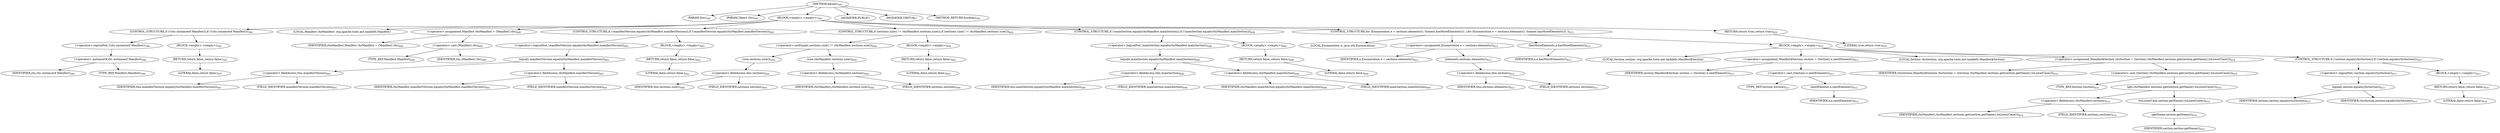 digraph "equals" {  
"1497" [label = <(METHOD,equals)<SUB>595</SUB>> ]
"1498" [label = <(PARAM,this)<SUB>595</SUB>> ]
"1499" [label = <(PARAM,Object rhs)<SUB>595</SUB>> ]
"1500" [label = <(BLOCK,&lt;empty&gt;,&lt;empty&gt;)<SUB>595</SUB>> ]
"1501" [label = <(CONTROL_STRUCTURE,if (!(rhs instanceof Manifest)),if (!(rhs instanceof Manifest)))<SUB>596</SUB>> ]
"1502" [label = <(&lt;operator&gt;.logicalNot,!(rhs instanceof Manifest))<SUB>596</SUB>> ]
"1503" [label = <(&lt;operator&gt;.instanceOf,rhs instanceof Manifest)<SUB>596</SUB>> ]
"1504" [label = <(IDENTIFIER,rhs,rhs instanceof Manifest)<SUB>596</SUB>> ]
"1505" [label = <(TYPE_REF,Manifest,Manifest)<SUB>596</SUB>> ]
"1506" [label = <(BLOCK,&lt;empty&gt;,&lt;empty&gt;)<SUB>596</SUB>> ]
"1507" [label = <(RETURN,return false;,return false;)<SUB>597</SUB>> ]
"1508" [label = <(LITERAL,false,return false;)<SUB>597</SUB>> ]
"1509" [label = <(LOCAL,Manifest rhsManifest: org.apache.tools.ant.taskdefs.Manifest)> ]
"1510" [label = <(&lt;operator&gt;.assignment,Manifest rhsManifest = (Manifest) rhs)<SUB>600</SUB>> ]
"1511" [label = <(IDENTIFIER,rhsManifest,Manifest rhsManifest = (Manifest) rhs)<SUB>600</SUB>> ]
"1512" [label = <(&lt;operator&gt;.cast,(Manifest) rhs)<SUB>600</SUB>> ]
"1513" [label = <(TYPE_REF,Manifest,Manifest)<SUB>600</SUB>> ]
"1514" [label = <(IDENTIFIER,rhs,(Manifest) rhs)<SUB>600</SUB>> ]
"1515" [label = <(CONTROL_STRUCTURE,if (!manifestVersion.equals(rhsManifest.manifestVersion)),if (!manifestVersion.equals(rhsManifest.manifestVersion)))<SUB>601</SUB>> ]
"1516" [label = <(&lt;operator&gt;.logicalNot,!manifestVersion.equals(rhsManifest.manifestVersion))<SUB>601</SUB>> ]
"1517" [label = <(equals,manifestVersion.equals(rhsManifest.manifestVersion))<SUB>601</SUB>> ]
"1518" [label = <(&lt;operator&gt;.fieldAccess,this.manifestVersion)<SUB>601</SUB>> ]
"1519" [label = <(IDENTIFIER,this,manifestVersion.equals(rhsManifest.manifestVersion))<SUB>601</SUB>> ]
"1520" [label = <(FIELD_IDENTIFIER,manifestVersion,manifestVersion)<SUB>601</SUB>> ]
"1521" [label = <(&lt;operator&gt;.fieldAccess,rhsManifest.manifestVersion)<SUB>601</SUB>> ]
"1522" [label = <(IDENTIFIER,rhsManifest,manifestVersion.equals(rhsManifest.manifestVersion))<SUB>601</SUB>> ]
"1523" [label = <(FIELD_IDENTIFIER,manifestVersion,manifestVersion)<SUB>601</SUB>> ]
"1524" [label = <(BLOCK,&lt;empty&gt;,&lt;empty&gt;)<SUB>601</SUB>> ]
"1525" [label = <(RETURN,return false;,return false;)<SUB>602</SUB>> ]
"1526" [label = <(LITERAL,false,return false;)<SUB>602</SUB>> ]
"1527" [label = <(CONTROL_STRUCTURE,if (sections.size() != rhsManifest.sections.size()),if (sections.size() != rhsManifest.sections.size()))<SUB>604</SUB>> ]
"1528" [label = <(&lt;operator&gt;.notEquals,sections.size() != rhsManifest.sections.size())<SUB>604</SUB>> ]
"1529" [label = <(size,sections.size())<SUB>604</SUB>> ]
"1530" [label = <(&lt;operator&gt;.fieldAccess,this.sections)<SUB>604</SUB>> ]
"1531" [label = <(IDENTIFIER,this,sections.size())<SUB>604</SUB>> ]
"1532" [label = <(FIELD_IDENTIFIER,sections,sections)<SUB>604</SUB>> ]
"1533" [label = <(size,rhsManifest.sections.size())<SUB>604</SUB>> ]
"1534" [label = <(&lt;operator&gt;.fieldAccess,rhsManifest.sections)<SUB>604</SUB>> ]
"1535" [label = <(IDENTIFIER,rhsManifest,rhsManifest.sections.size())<SUB>604</SUB>> ]
"1536" [label = <(FIELD_IDENTIFIER,sections,sections)<SUB>604</SUB>> ]
"1537" [label = <(BLOCK,&lt;empty&gt;,&lt;empty&gt;)<SUB>604</SUB>> ]
"1538" [label = <(RETURN,return false;,return false;)<SUB>605</SUB>> ]
"1539" [label = <(LITERAL,false,return false;)<SUB>605</SUB>> ]
"1540" [label = <(CONTROL_STRUCTURE,if (!mainSection.equals(rhsManifest.mainSection)),if (!mainSection.equals(rhsManifest.mainSection)))<SUB>608</SUB>> ]
"1541" [label = <(&lt;operator&gt;.logicalNot,!mainSection.equals(rhsManifest.mainSection))<SUB>608</SUB>> ]
"1542" [label = <(equals,mainSection.equals(rhsManifest.mainSection))<SUB>608</SUB>> ]
"1543" [label = <(&lt;operator&gt;.fieldAccess,this.mainSection)<SUB>608</SUB>> ]
"1544" [label = <(IDENTIFIER,this,mainSection.equals(rhsManifest.mainSection))<SUB>608</SUB>> ]
"1545" [label = <(FIELD_IDENTIFIER,mainSection,mainSection)<SUB>608</SUB>> ]
"1546" [label = <(&lt;operator&gt;.fieldAccess,rhsManifest.mainSection)<SUB>608</SUB>> ]
"1547" [label = <(IDENTIFIER,rhsManifest,mainSection.equals(rhsManifest.mainSection))<SUB>608</SUB>> ]
"1548" [label = <(FIELD_IDENTIFIER,mainSection,mainSection)<SUB>608</SUB>> ]
"1549" [label = <(BLOCK,&lt;empty&gt;,&lt;empty&gt;)<SUB>608</SUB>> ]
"1550" [label = <(RETURN,return false;,return false;)<SUB>609</SUB>> ]
"1551" [label = <(LITERAL,false,return false;)<SUB>609</SUB>> ]
"1552" [label = <(CONTROL_STRUCTURE,for (Enumeration e = sections.elements(); Some(e.hasMoreElements()); ),for (Enumeration e = sections.elements(); Some(e.hasMoreElements()); ))<SUB>612</SUB>> ]
"1553" [label = <(LOCAL,Enumeration e: java.util.Enumeration)> ]
"1554" [label = <(&lt;operator&gt;.assignment,Enumeration e = sections.elements())<SUB>612</SUB>> ]
"1555" [label = <(IDENTIFIER,e,Enumeration e = sections.elements())<SUB>612</SUB>> ]
"1556" [label = <(elements,sections.elements())<SUB>612</SUB>> ]
"1557" [label = <(&lt;operator&gt;.fieldAccess,this.sections)<SUB>612</SUB>> ]
"1558" [label = <(IDENTIFIER,this,sections.elements())<SUB>612</SUB>> ]
"1559" [label = <(FIELD_IDENTIFIER,sections,sections)<SUB>612</SUB>> ]
"1560" [label = <(hasMoreElements,e.hasMoreElements())<SUB>612</SUB>> ]
"1561" [label = <(IDENTIFIER,e,e.hasMoreElements())<SUB>612</SUB>> ]
"1562" [label = <(BLOCK,&lt;empty&gt;,&lt;empty&gt;)<SUB>612</SUB>> ]
"1563" [label = <(LOCAL,Section section: org.apache.tools.ant.taskdefs.Manifest$Section)> ]
"1564" [label = <(&lt;operator&gt;.assignment,Manifest$Section section = (Section) e.nextElement())<SUB>613</SUB>> ]
"1565" [label = <(IDENTIFIER,section,Manifest$Section section = (Section) e.nextElement())<SUB>613</SUB>> ]
"1566" [label = <(&lt;operator&gt;.cast,(Section) e.nextElement())<SUB>613</SUB>> ]
"1567" [label = <(TYPE_REF,Section,Section)<SUB>613</SUB>> ]
"1568" [label = <(nextElement,e.nextElement())<SUB>613</SUB>> ]
"1569" [label = <(IDENTIFIER,e,e.nextElement())<SUB>613</SUB>> ]
"1570" [label = <(LOCAL,Section rhsSection: org.apache.tools.ant.taskdefs.Manifest$Section)> ]
"1571" [label = <(&lt;operator&gt;.assignment,Manifest$Section rhsSection = (Section) rhsManifest.sections.get(section.getName().toLowerCase()))<SUB>614</SUB>> ]
"1572" [label = <(IDENTIFIER,rhsSection,Manifest$Section rhsSection = (Section) rhsManifest.sections.get(section.getName().toLowerCase()))<SUB>614</SUB>> ]
"1573" [label = <(&lt;operator&gt;.cast,(Section) rhsManifest.sections.get(section.getName().toLowerCase()))<SUB>614</SUB>> ]
"1574" [label = <(TYPE_REF,Section,Section)<SUB>614</SUB>> ]
"1575" [label = <(get,rhsManifest.sections.get(section.getName().toLowerCase()))<SUB>614</SUB>> ]
"1576" [label = <(&lt;operator&gt;.fieldAccess,rhsManifest.sections)<SUB>614</SUB>> ]
"1577" [label = <(IDENTIFIER,rhsManifest,rhsManifest.sections.get(section.getName().toLowerCase()))<SUB>614</SUB>> ]
"1578" [label = <(FIELD_IDENTIFIER,sections,sections)<SUB>614</SUB>> ]
"1579" [label = <(toLowerCase,section.getName().toLowerCase())<SUB>614</SUB>> ]
"1580" [label = <(getName,section.getName())<SUB>614</SUB>> ]
"1581" [label = <(IDENTIFIER,section,section.getName())<SUB>614</SUB>> ]
"1582" [label = <(CONTROL_STRUCTURE,if (!section.equals(rhsSection)),if (!section.equals(rhsSection)))<SUB>615</SUB>> ]
"1583" [label = <(&lt;operator&gt;.logicalNot,!section.equals(rhsSection))<SUB>615</SUB>> ]
"1584" [label = <(equals,section.equals(rhsSection))<SUB>615</SUB>> ]
"1585" [label = <(IDENTIFIER,section,section.equals(rhsSection))<SUB>615</SUB>> ]
"1586" [label = <(IDENTIFIER,rhsSection,section.equals(rhsSection))<SUB>615</SUB>> ]
"1587" [label = <(BLOCK,&lt;empty&gt;,&lt;empty&gt;)<SUB>615</SUB>> ]
"1588" [label = <(RETURN,return false;,return false;)<SUB>616</SUB>> ]
"1589" [label = <(LITERAL,false,return false;)<SUB>616</SUB>> ]
"1590" [label = <(RETURN,return true;,return true;)<SUB>620</SUB>> ]
"1591" [label = <(LITERAL,true,return true;)<SUB>620</SUB>> ]
"1592" [label = <(MODIFIER,PUBLIC)> ]
"1593" [label = <(MODIFIER,VIRTUAL)> ]
"1594" [label = <(METHOD_RETURN,boolean)<SUB>595</SUB>> ]
  "1497" -> "1498" 
  "1497" -> "1499" 
  "1497" -> "1500" 
  "1497" -> "1592" 
  "1497" -> "1593" 
  "1497" -> "1594" 
  "1500" -> "1501" 
  "1500" -> "1509" 
  "1500" -> "1510" 
  "1500" -> "1515" 
  "1500" -> "1527" 
  "1500" -> "1540" 
  "1500" -> "1552" 
  "1500" -> "1590" 
  "1501" -> "1502" 
  "1501" -> "1506" 
  "1502" -> "1503" 
  "1503" -> "1504" 
  "1503" -> "1505" 
  "1506" -> "1507" 
  "1507" -> "1508" 
  "1510" -> "1511" 
  "1510" -> "1512" 
  "1512" -> "1513" 
  "1512" -> "1514" 
  "1515" -> "1516" 
  "1515" -> "1524" 
  "1516" -> "1517" 
  "1517" -> "1518" 
  "1517" -> "1521" 
  "1518" -> "1519" 
  "1518" -> "1520" 
  "1521" -> "1522" 
  "1521" -> "1523" 
  "1524" -> "1525" 
  "1525" -> "1526" 
  "1527" -> "1528" 
  "1527" -> "1537" 
  "1528" -> "1529" 
  "1528" -> "1533" 
  "1529" -> "1530" 
  "1530" -> "1531" 
  "1530" -> "1532" 
  "1533" -> "1534" 
  "1534" -> "1535" 
  "1534" -> "1536" 
  "1537" -> "1538" 
  "1538" -> "1539" 
  "1540" -> "1541" 
  "1540" -> "1549" 
  "1541" -> "1542" 
  "1542" -> "1543" 
  "1542" -> "1546" 
  "1543" -> "1544" 
  "1543" -> "1545" 
  "1546" -> "1547" 
  "1546" -> "1548" 
  "1549" -> "1550" 
  "1550" -> "1551" 
  "1552" -> "1553" 
  "1552" -> "1554" 
  "1552" -> "1560" 
  "1552" -> "1562" 
  "1554" -> "1555" 
  "1554" -> "1556" 
  "1556" -> "1557" 
  "1557" -> "1558" 
  "1557" -> "1559" 
  "1560" -> "1561" 
  "1562" -> "1563" 
  "1562" -> "1564" 
  "1562" -> "1570" 
  "1562" -> "1571" 
  "1562" -> "1582" 
  "1564" -> "1565" 
  "1564" -> "1566" 
  "1566" -> "1567" 
  "1566" -> "1568" 
  "1568" -> "1569" 
  "1571" -> "1572" 
  "1571" -> "1573" 
  "1573" -> "1574" 
  "1573" -> "1575" 
  "1575" -> "1576" 
  "1575" -> "1579" 
  "1576" -> "1577" 
  "1576" -> "1578" 
  "1579" -> "1580" 
  "1580" -> "1581" 
  "1582" -> "1583" 
  "1582" -> "1587" 
  "1583" -> "1584" 
  "1584" -> "1585" 
  "1584" -> "1586" 
  "1587" -> "1588" 
  "1588" -> "1589" 
  "1590" -> "1591" 
}
